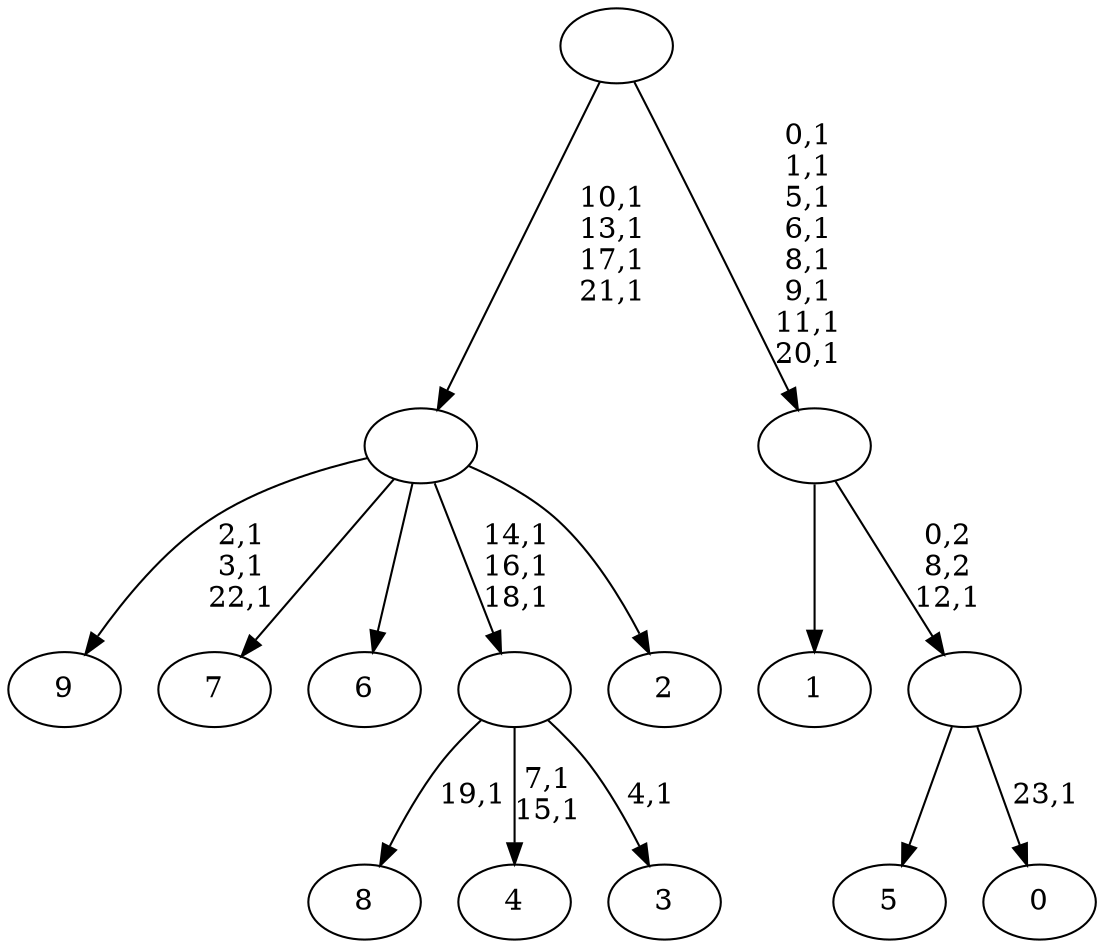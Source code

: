 digraph T {
	34 [label="9"]
	30 [label="8"]
	28 [label="7"]
	27 [label="6"]
	26 [label="5"]
	25 [label="4"]
	22 [label="3"]
	20 [label=""]
	17 [label="2"]
	16 [label=""]
	12 [label="1"]
	11 [label="0"]
	9 [label=""]
	8 [label=""]
	0 [label=""]
	20 -> 22 [label="4,1"]
	20 -> 25 [label="7,1\n15,1"]
	20 -> 30 [label="19,1"]
	16 -> 20 [label="14,1\n16,1\n18,1"]
	16 -> 34 [label="2,1\n3,1\n22,1"]
	16 -> 28 [label=""]
	16 -> 27 [label=""]
	16 -> 17 [label=""]
	9 -> 11 [label="23,1"]
	9 -> 26 [label=""]
	8 -> 12 [label=""]
	8 -> 9 [label="0,2\n8,2\n12,1"]
	0 -> 8 [label="0,1\n1,1\n5,1\n6,1\n8,1\n9,1\n11,1\n20,1"]
	0 -> 16 [label="10,1\n13,1\n17,1\n21,1"]
}
